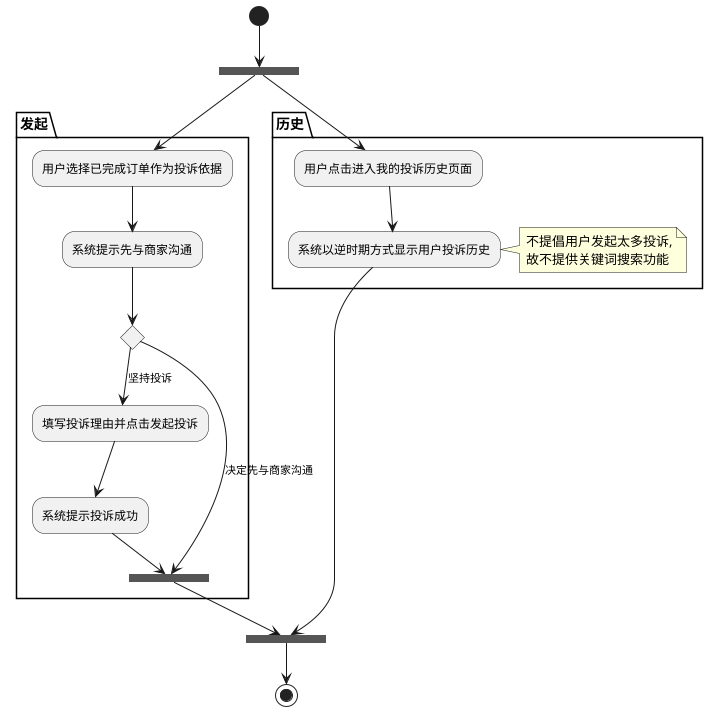 @startuml

(*) --> ===B1===

partition 发起 {
===B1=== --> "用户选择已完成订单作为投诉依据"
--> 系统提示先与商家沟通
--> if "" then
  -->[坚持投诉] "填写投诉理由并点击发起投诉"
  --> "系统提示投诉成功"
  --> ===B3===
else
  -->[决定先与商家沟通] ===B3===
}

partition 历史 {
===B1=== --> "用户点击进入我的投诉历史页面"
--> "系统以逆时期方式显示用户投诉历史" as A1
note right: 不提倡用户发起太多投诉,\n故不提供关键词搜索功能
}

===B3=== --> ===B2===
A1 --> ===B2===

===B2=== --> (*)

@enduml

